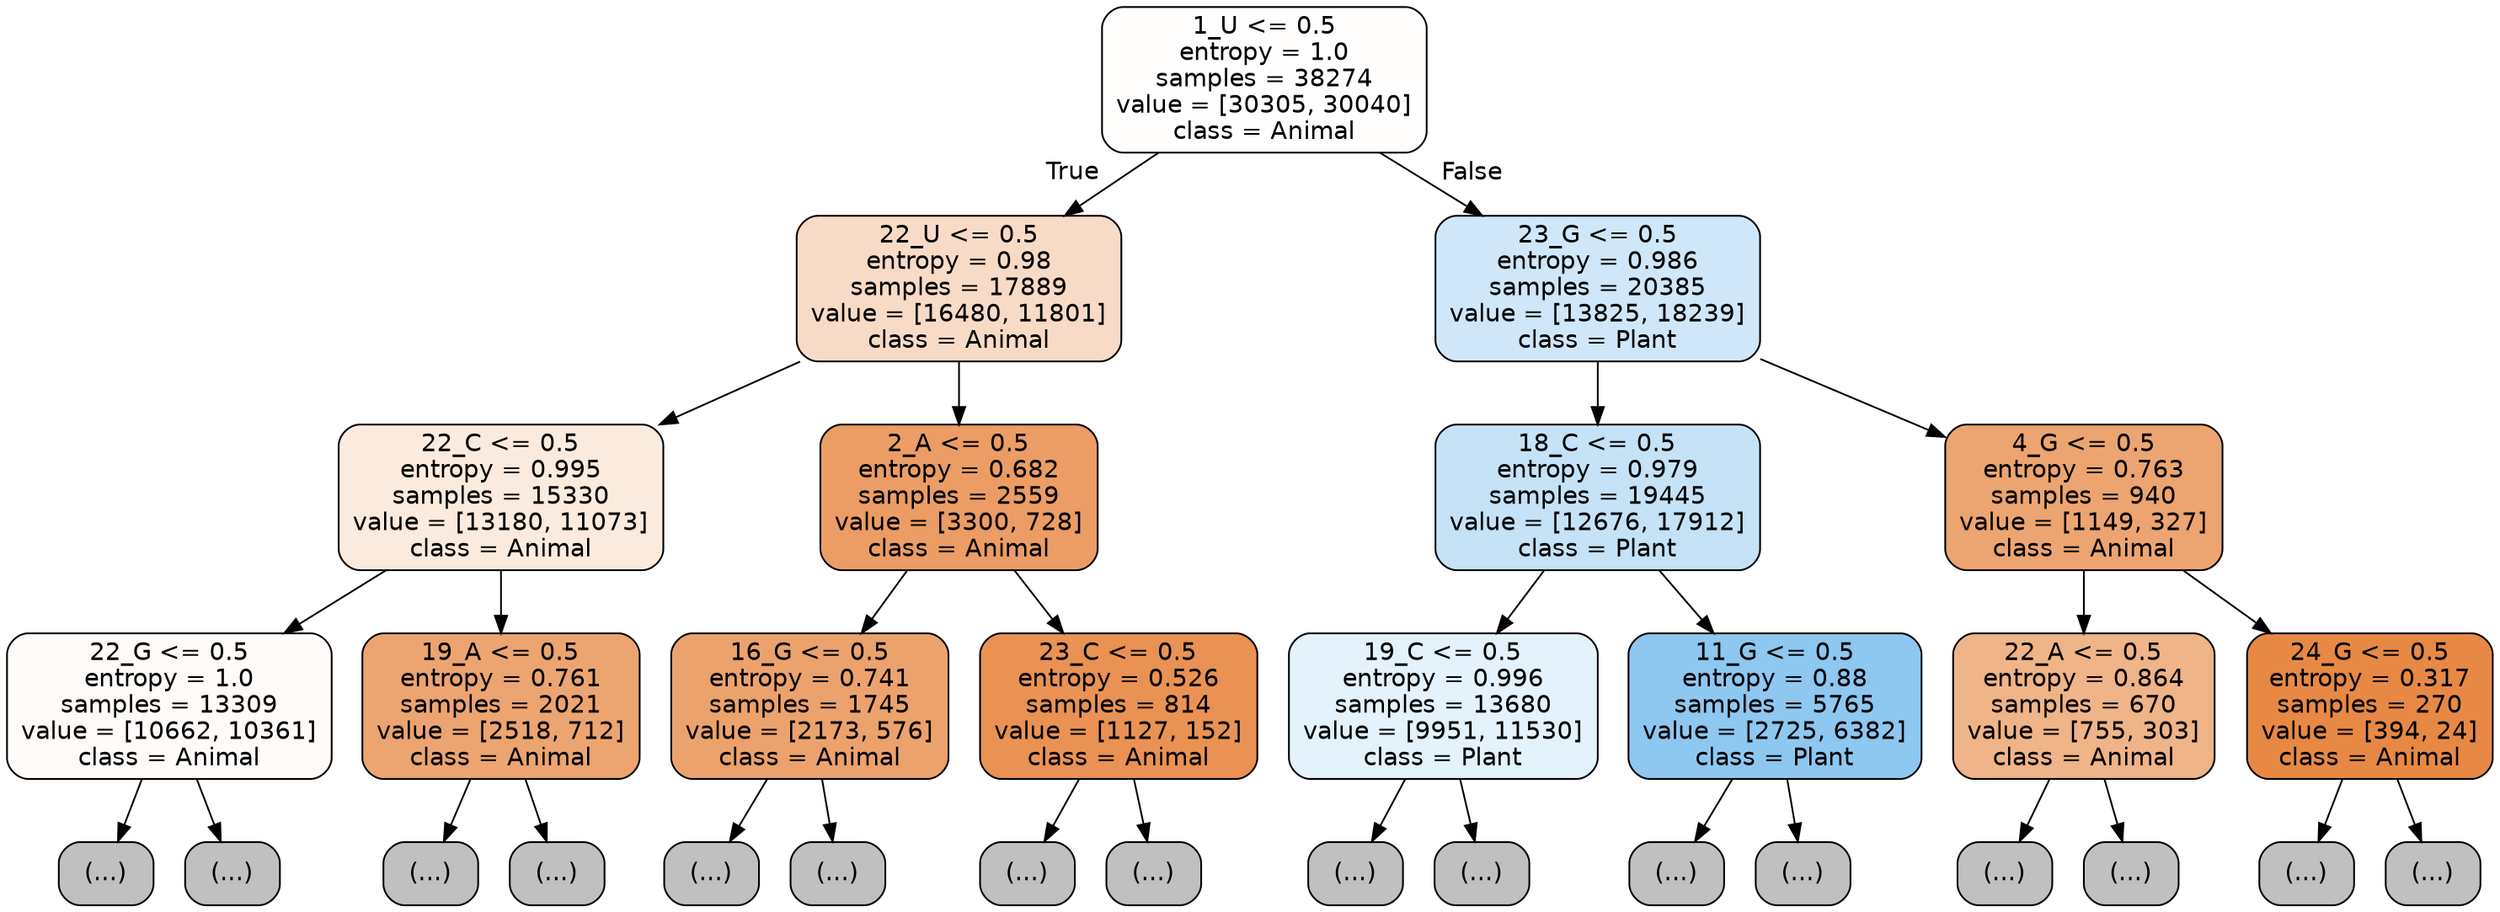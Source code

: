 digraph Tree {
node [shape=box, style="filled, rounded", color="black", fontname="helvetica"] ;
edge [fontname="helvetica"] ;
0 [label="1_U <= 0.5\nentropy = 1.0\nsamples = 38274\nvalue = [30305, 30040]\nclass = Animal", fillcolor="#fffefd"] ;
1 [label="22_U <= 0.5\nentropy = 0.98\nsamples = 17889\nvalue = [16480, 11801]\nclass = Animal", fillcolor="#f8dbc7"] ;
0 -> 1 [labeldistance=2.5, labelangle=45, headlabel="True"] ;
2 [label="22_C <= 0.5\nentropy = 0.995\nsamples = 15330\nvalue = [13180, 11073]\nclass = Animal", fillcolor="#fbebdf"] ;
1 -> 2 ;
3 [label="22_G <= 0.5\nentropy = 1.0\nsamples = 13309\nvalue = [10662, 10361]\nclass = Animal", fillcolor="#fefbf9"] ;
2 -> 3 ;
4 [label="(...)", fillcolor="#C0C0C0"] ;
3 -> 4 ;
6251 [label="(...)", fillcolor="#C0C0C0"] ;
3 -> 6251 ;
7444 [label="19_A <= 0.5\nentropy = 0.761\nsamples = 2021\nvalue = [2518, 712]\nclass = Animal", fillcolor="#eca571"] ;
2 -> 7444 ;
7445 [label="(...)", fillcolor="#C0C0C0"] ;
7444 -> 7445 ;
8292 [label="(...)", fillcolor="#C0C0C0"] ;
7444 -> 8292 ;
8437 [label="2_A <= 0.5\nentropy = 0.682\nsamples = 2559\nvalue = [3300, 728]\nclass = Animal", fillcolor="#eb9d65"] ;
1 -> 8437 ;
8438 [label="16_G <= 0.5\nentropy = 0.741\nsamples = 1745\nvalue = [2173, 576]\nclass = Animal", fillcolor="#eca26d"] ;
8437 -> 8438 ;
8439 [label="(...)", fillcolor="#C0C0C0"] ;
8438 -> 8439 ;
8940 [label="(...)", fillcolor="#C0C0C0"] ;
8438 -> 8940 ;
9121 [label="23_C <= 0.5\nentropy = 0.526\nsamples = 814\nvalue = [1127, 152]\nclass = Animal", fillcolor="#e99254"] ;
8437 -> 9121 ;
9122 [label="(...)", fillcolor="#C0C0C0"] ;
9121 -> 9122 ;
9373 [label="(...)", fillcolor="#C0C0C0"] ;
9121 -> 9373 ;
9390 [label="23_G <= 0.5\nentropy = 0.986\nsamples = 20385\nvalue = [13825, 18239]\nclass = Plant", fillcolor="#cfe7f9"] ;
0 -> 9390 [labeldistance=2.5, labelangle=-45, headlabel="False"] ;
9391 [label="18_C <= 0.5\nentropy = 0.979\nsamples = 19445\nvalue = [12676, 17912]\nclass = Plant", fillcolor="#c5e2f7"] ;
9390 -> 9391 ;
9392 [label="19_C <= 0.5\nentropy = 0.996\nsamples = 13680\nvalue = [9951, 11530]\nclass = Plant", fillcolor="#e4f2fb"] ;
9391 -> 9392 ;
9393 [label="(...)", fillcolor="#C0C0C0"] ;
9392 -> 9393 ;
13496 [label="(...)", fillcolor="#C0C0C0"] ;
9392 -> 13496 ;
14843 [label="11_G <= 0.5\nentropy = 0.88\nsamples = 5765\nvalue = [2725, 6382]\nclass = Plant", fillcolor="#8ec7f0"] ;
9391 -> 14843 ;
14844 [label="(...)", fillcolor="#C0C0C0"] ;
14843 -> 14844 ;
16027 [label="(...)", fillcolor="#C0C0C0"] ;
14843 -> 16027 ;
16538 [label="4_G <= 0.5\nentropy = 0.763\nsamples = 940\nvalue = [1149, 327]\nclass = Animal", fillcolor="#eca571"] ;
9390 -> 16538 ;
16539 [label="22_A <= 0.5\nentropy = 0.864\nsamples = 670\nvalue = [755, 303]\nclass = Animal", fillcolor="#efb488"] ;
16538 -> 16539 ;
16540 [label="(...)", fillcolor="#C0C0C0"] ;
16539 -> 16540 ;
16717 [label="(...)", fillcolor="#C0C0C0"] ;
16539 -> 16717 ;
16768 [label="24_G <= 0.5\nentropy = 0.317\nsamples = 270\nvalue = [394, 24]\nclass = Animal", fillcolor="#e78945"] ;
16538 -> 16768 ;
16769 [label="(...)", fillcolor="#C0C0C0"] ;
16768 -> 16769 ;
16804 [label="(...)", fillcolor="#C0C0C0"] ;
16768 -> 16804 ;
}